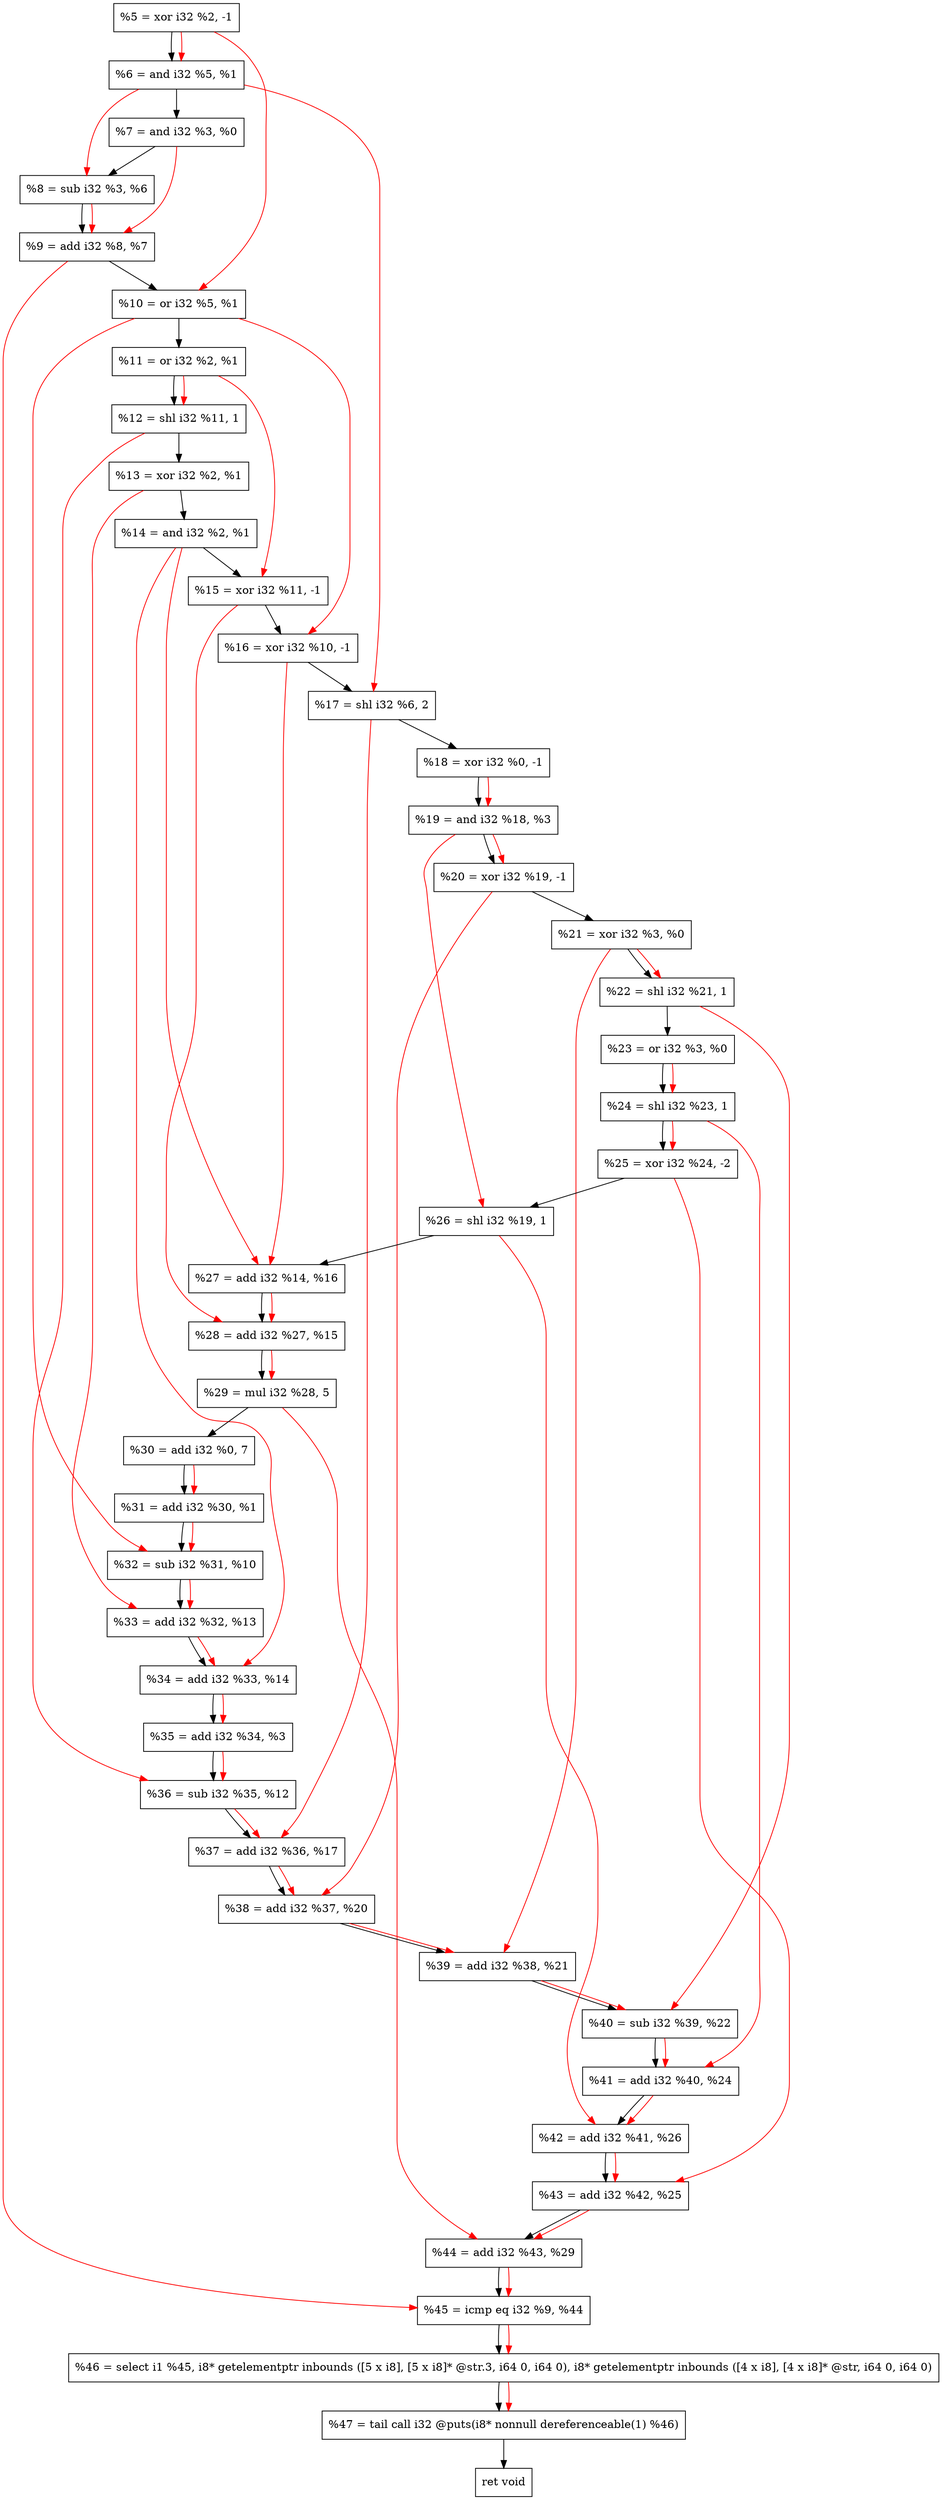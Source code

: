 digraph "DFG for'crackme' function" {
	Node0x9cb150[shape=record, label="  %5 = xor i32 %2, -1"];
	Node0x9cb1c0[shape=record, label="  %6 = and i32 %5, %1"];
	Node0x9cb230[shape=record, label="  %7 = and i32 %3, %0"];
	Node0x9cb2a0[shape=record, label="  %8 = sub i32 %3, %6"];
	Node0x9cb310[shape=record, label="  %9 = add i32 %8, %7"];
	Node0x9cb380[shape=record, label="  %10 = or i32 %5, %1"];
	Node0x9cb3f0[shape=record, label="  %11 = or i32 %2, %1"];
	Node0x9cb490[shape=record, label="  %12 = shl i32 %11, 1"];
	Node0x9cb500[shape=record, label="  %13 = xor i32 %2, %1"];
	Node0x9cb570[shape=record, label="  %14 = and i32 %2, %1"];
	Node0x9cb5e0[shape=record, label="  %15 = xor i32 %11, -1"];
	Node0x9cb650[shape=record, label="  %16 = xor i32 %10, -1"];
	Node0x9cb6f0[shape=record, label="  %17 = shl i32 %6, 2"];
	Node0x9cb760[shape=record, label="  %18 = xor i32 %0, -1"];
	Node0x9cb7d0[shape=record, label="  %19 = and i32 %18, %3"];
	Node0x9cb840[shape=record, label="  %20 = xor i32 %19, -1"];
	Node0x9cb8b0[shape=record, label="  %21 = xor i32 %3, %0"];
	Node0x9cb920[shape=record, label="  %22 = shl i32 %21, 1"];
	Node0x9cb990[shape=record, label="  %23 = or i32 %3, %0"];
	Node0x9cba00[shape=record, label="  %24 = shl i32 %23, 1"];
	Node0x9cbaa0[shape=record, label="  %25 = xor i32 %24, -2"];
	Node0x9cbb10[shape=record, label="  %26 = shl i32 %19, 1"];
	Node0x9cbb80[shape=record, label="  %27 = add i32 %14, %16"];
	Node0x9cbbf0[shape=record, label="  %28 = add i32 %27, %15"];
	Node0x9cbc90[shape=record, label="  %29 = mul i32 %28, 5"];
	Node0x9cbd30[shape=record, label="  %30 = add i32 %0, 7"];
	Node0x9cbda0[shape=record, label="  %31 = add i32 %30, %1"];
	Node0x9cbe10[shape=record, label="  %32 = sub i32 %31, %10"];
	Node0x9cc090[shape=record, label="  %33 = add i32 %32, %13"];
	Node0x9cc100[shape=record, label="  %34 = add i32 %33, %14"];
	Node0x9cc170[shape=record, label="  %35 = add i32 %34, %3"];
	Node0x9cc1e0[shape=record, label="  %36 = sub i32 %35, %12"];
	Node0x9cc250[shape=record, label="  %37 = add i32 %36, %17"];
	Node0x9cc2c0[shape=record, label="  %38 = add i32 %37, %20"];
	Node0x9cc330[shape=record, label="  %39 = add i32 %38, %21"];
	Node0x9cc3a0[shape=record, label="  %40 = sub i32 %39, %22"];
	Node0x9cc410[shape=record, label="  %41 = add i32 %40, %24"];
	Node0x9cc480[shape=record, label="  %42 = add i32 %41, %26"];
	Node0x9cc4f0[shape=record, label="  %43 = add i32 %42, %25"];
	Node0x9cc560[shape=record, label="  %44 = add i32 %43, %29"];
	Node0x9cc5d0[shape=record, label="  %45 = icmp eq i32 %9, %44"];
	Node0x96b268[shape=record, label="  %46 = select i1 %45, i8* getelementptr inbounds ([5 x i8], [5 x i8]* @str.3, i64 0, i64 0), i8* getelementptr inbounds ([4 x i8], [4 x i8]* @str, i64 0, i64 0)"];
	Node0x9cca70[shape=record, label="  %47 = tail call i32 @puts(i8* nonnull dereferenceable(1) %46)"];
	Node0x9ccac0[shape=record, label="  ret void"];
	Node0x9cb150 -> Node0x9cb1c0;
	Node0x9cb1c0 -> Node0x9cb230;
	Node0x9cb230 -> Node0x9cb2a0;
	Node0x9cb2a0 -> Node0x9cb310;
	Node0x9cb310 -> Node0x9cb380;
	Node0x9cb380 -> Node0x9cb3f0;
	Node0x9cb3f0 -> Node0x9cb490;
	Node0x9cb490 -> Node0x9cb500;
	Node0x9cb500 -> Node0x9cb570;
	Node0x9cb570 -> Node0x9cb5e0;
	Node0x9cb5e0 -> Node0x9cb650;
	Node0x9cb650 -> Node0x9cb6f0;
	Node0x9cb6f0 -> Node0x9cb760;
	Node0x9cb760 -> Node0x9cb7d0;
	Node0x9cb7d0 -> Node0x9cb840;
	Node0x9cb840 -> Node0x9cb8b0;
	Node0x9cb8b0 -> Node0x9cb920;
	Node0x9cb920 -> Node0x9cb990;
	Node0x9cb990 -> Node0x9cba00;
	Node0x9cba00 -> Node0x9cbaa0;
	Node0x9cbaa0 -> Node0x9cbb10;
	Node0x9cbb10 -> Node0x9cbb80;
	Node0x9cbb80 -> Node0x9cbbf0;
	Node0x9cbbf0 -> Node0x9cbc90;
	Node0x9cbc90 -> Node0x9cbd30;
	Node0x9cbd30 -> Node0x9cbda0;
	Node0x9cbda0 -> Node0x9cbe10;
	Node0x9cbe10 -> Node0x9cc090;
	Node0x9cc090 -> Node0x9cc100;
	Node0x9cc100 -> Node0x9cc170;
	Node0x9cc170 -> Node0x9cc1e0;
	Node0x9cc1e0 -> Node0x9cc250;
	Node0x9cc250 -> Node0x9cc2c0;
	Node0x9cc2c0 -> Node0x9cc330;
	Node0x9cc330 -> Node0x9cc3a0;
	Node0x9cc3a0 -> Node0x9cc410;
	Node0x9cc410 -> Node0x9cc480;
	Node0x9cc480 -> Node0x9cc4f0;
	Node0x9cc4f0 -> Node0x9cc560;
	Node0x9cc560 -> Node0x9cc5d0;
	Node0x9cc5d0 -> Node0x96b268;
	Node0x96b268 -> Node0x9cca70;
	Node0x9cca70 -> Node0x9ccac0;
edge [color=red]
	Node0x9cb150 -> Node0x9cb1c0;
	Node0x9cb1c0 -> Node0x9cb2a0;
	Node0x9cb2a0 -> Node0x9cb310;
	Node0x9cb230 -> Node0x9cb310;
	Node0x9cb150 -> Node0x9cb380;
	Node0x9cb3f0 -> Node0x9cb490;
	Node0x9cb3f0 -> Node0x9cb5e0;
	Node0x9cb380 -> Node0x9cb650;
	Node0x9cb1c0 -> Node0x9cb6f0;
	Node0x9cb760 -> Node0x9cb7d0;
	Node0x9cb7d0 -> Node0x9cb840;
	Node0x9cb8b0 -> Node0x9cb920;
	Node0x9cb990 -> Node0x9cba00;
	Node0x9cba00 -> Node0x9cbaa0;
	Node0x9cb7d0 -> Node0x9cbb10;
	Node0x9cb570 -> Node0x9cbb80;
	Node0x9cb650 -> Node0x9cbb80;
	Node0x9cbb80 -> Node0x9cbbf0;
	Node0x9cb5e0 -> Node0x9cbbf0;
	Node0x9cbbf0 -> Node0x9cbc90;
	Node0x9cbd30 -> Node0x9cbda0;
	Node0x9cbda0 -> Node0x9cbe10;
	Node0x9cb380 -> Node0x9cbe10;
	Node0x9cbe10 -> Node0x9cc090;
	Node0x9cb500 -> Node0x9cc090;
	Node0x9cc090 -> Node0x9cc100;
	Node0x9cb570 -> Node0x9cc100;
	Node0x9cc100 -> Node0x9cc170;
	Node0x9cc170 -> Node0x9cc1e0;
	Node0x9cb490 -> Node0x9cc1e0;
	Node0x9cc1e0 -> Node0x9cc250;
	Node0x9cb6f0 -> Node0x9cc250;
	Node0x9cc250 -> Node0x9cc2c0;
	Node0x9cb840 -> Node0x9cc2c0;
	Node0x9cc2c0 -> Node0x9cc330;
	Node0x9cb8b0 -> Node0x9cc330;
	Node0x9cc330 -> Node0x9cc3a0;
	Node0x9cb920 -> Node0x9cc3a0;
	Node0x9cc3a0 -> Node0x9cc410;
	Node0x9cba00 -> Node0x9cc410;
	Node0x9cc410 -> Node0x9cc480;
	Node0x9cbb10 -> Node0x9cc480;
	Node0x9cc480 -> Node0x9cc4f0;
	Node0x9cbaa0 -> Node0x9cc4f0;
	Node0x9cc4f0 -> Node0x9cc560;
	Node0x9cbc90 -> Node0x9cc560;
	Node0x9cb310 -> Node0x9cc5d0;
	Node0x9cc560 -> Node0x9cc5d0;
	Node0x9cc5d0 -> Node0x96b268;
	Node0x96b268 -> Node0x9cca70;
}
